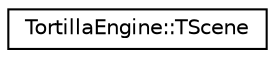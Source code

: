 digraph "Graphical Class Hierarchy"
{
 // LATEX_PDF_SIZE
  edge [fontname="Helvetica",fontsize="10",labelfontname="Helvetica",labelfontsize="10"];
  node [fontname="Helvetica",fontsize="10",shape=record];
  rankdir="LR";
  Node0 [label="TortillaEngine::TScene",height=0.2,width=0.4,color="black", fillcolor="white", style="filled",URL="$class_tortilla_engine_1_1_t_scene.html",tooltip="A game scene."];
}
